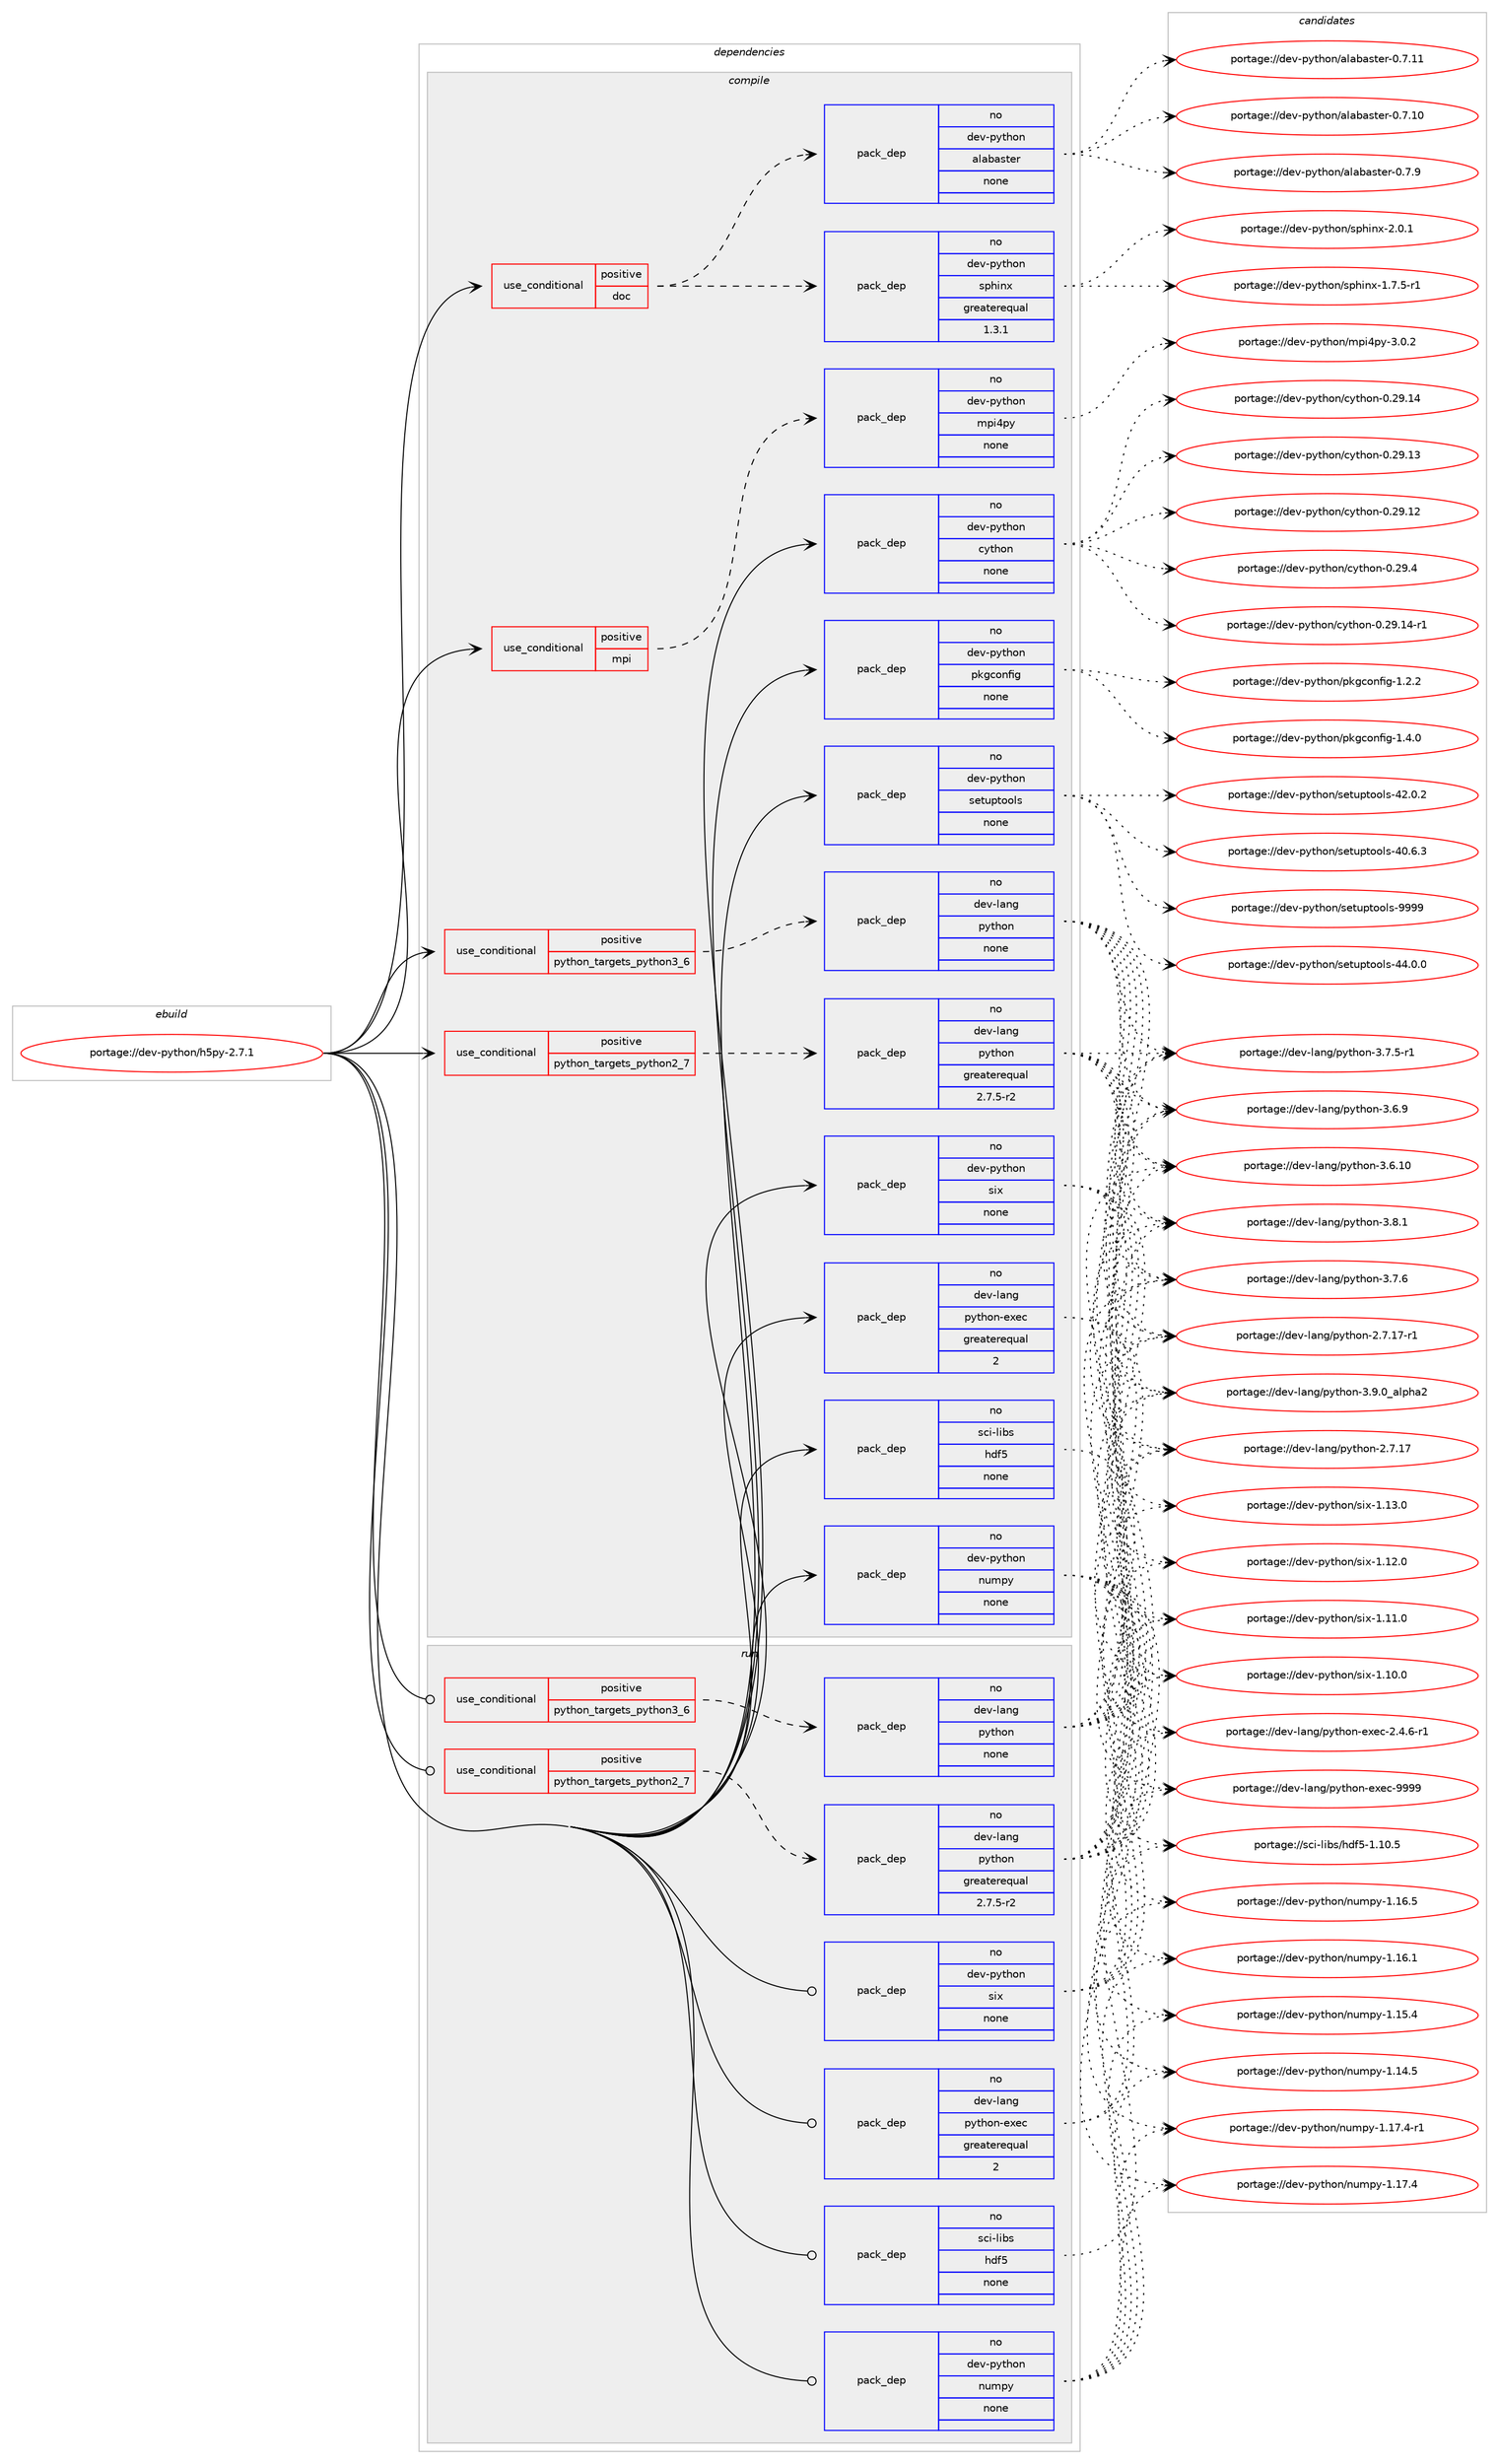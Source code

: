 digraph prolog {

# *************
# Graph options
# *************

newrank=true;
concentrate=true;
compound=true;
graph [rankdir=LR,fontname=Helvetica,fontsize=10,ranksep=1.5];#, ranksep=2.5, nodesep=0.2];
edge  [arrowhead=vee];
node  [fontname=Helvetica,fontsize=10];

# **********
# The ebuild
# **********

subgraph cluster_leftcol {
color=gray;
label=<<i>ebuild</i>>;
id [label="portage://dev-python/h5py-2.7.1", color=red, width=4, href="../dev-python/h5py-2.7.1.svg"];
}

# ****************
# The dependencies
# ****************

subgraph cluster_midcol {
color=gray;
label=<<i>dependencies</i>>;
subgraph cluster_compile {
fillcolor="#eeeeee";
style=filled;
label=<<i>compile</i>>;
subgraph cond114983 {
dependency457227 [label=<<TABLE BORDER="0" CELLBORDER="1" CELLSPACING="0" CELLPADDING="4"><TR><TD ROWSPAN="3" CELLPADDING="10">use_conditional</TD></TR><TR><TD>positive</TD></TR><TR><TD>doc</TD></TR></TABLE>>, shape=none, color=red];
subgraph pack337261 {
dependency457228 [label=<<TABLE BORDER="0" CELLBORDER="1" CELLSPACING="0" CELLPADDING="4" WIDTH="220"><TR><TD ROWSPAN="6" CELLPADDING="30">pack_dep</TD></TR><TR><TD WIDTH="110">no</TD></TR><TR><TD>dev-python</TD></TR><TR><TD>alabaster</TD></TR><TR><TD>none</TD></TR><TR><TD></TD></TR></TABLE>>, shape=none, color=blue];
}
dependency457227:e -> dependency457228:w [weight=20,style="dashed",arrowhead="vee"];
subgraph pack337262 {
dependency457229 [label=<<TABLE BORDER="0" CELLBORDER="1" CELLSPACING="0" CELLPADDING="4" WIDTH="220"><TR><TD ROWSPAN="6" CELLPADDING="30">pack_dep</TD></TR><TR><TD WIDTH="110">no</TD></TR><TR><TD>dev-python</TD></TR><TR><TD>sphinx</TD></TR><TR><TD>greaterequal</TD></TR><TR><TD>1.3.1</TD></TR></TABLE>>, shape=none, color=blue];
}
dependency457227:e -> dependency457229:w [weight=20,style="dashed",arrowhead="vee"];
}
id:e -> dependency457227:w [weight=20,style="solid",arrowhead="vee"];
subgraph cond114984 {
dependency457230 [label=<<TABLE BORDER="0" CELLBORDER="1" CELLSPACING="0" CELLPADDING="4"><TR><TD ROWSPAN="3" CELLPADDING="10">use_conditional</TD></TR><TR><TD>positive</TD></TR><TR><TD>mpi</TD></TR></TABLE>>, shape=none, color=red];
subgraph pack337263 {
dependency457231 [label=<<TABLE BORDER="0" CELLBORDER="1" CELLSPACING="0" CELLPADDING="4" WIDTH="220"><TR><TD ROWSPAN="6" CELLPADDING="30">pack_dep</TD></TR><TR><TD WIDTH="110">no</TD></TR><TR><TD>dev-python</TD></TR><TR><TD>mpi4py</TD></TR><TR><TD>none</TD></TR><TR><TD></TD></TR></TABLE>>, shape=none, color=blue];
}
dependency457230:e -> dependency457231:w [weight=20,style="dashed",arrowhead="vee"];
}
id:e -> dependency457230:w [weight=20,style="solid",arrowhead="vee"];
subgraph cond114985 {
dependency457232 [label=<<TABLE BORDER="0" CELLBORDER="1" CELLSPACING="0" CELLPADDING="4"><TR><TD ROWSPAN="3" CELLPADDING="10">use_conditional</TD></TR><TR><TD>positive</TD></TR><TR><TD>python_targets_python2_7</TD></TR></TABLE>>, shape=none, color=red];
subgraph pack337264 {
dependency457233 [label=<<TABLE BORDER="0" CELLBORDER="1" CELLSPACING="0" CELLPADDING="4" WIDTH="220"><TR><TD ROWSPAN="6" CELLPADDING="30">pack_dep</TD></TR><TR><TD WIDTH="110">no</TD></TR><TR><TD>dev-lang</TD></TR><TR><TD>python</TD></TR><TR><TD>greaterequal</TD></TR><TR><TD>2.7.5-r2</TD></TR></TABLE>>, shape=none, color=blue];
}
dependency457232:e -> dependency457233:w [weight=20,style="dashed",arrowhead="vee"];
}
id:e -> dependency457232:w [weight=20,style="solid",arrowhead="vee"];
subgraph cond114986 {
dependency457234 [label=<<TABLE BORDER="0" CELLBORDER="1" CELLSPACING="0" CELLPADDING="4"><TR><TD ROWSPAN="3" CELLPADDING="10">use_conditional</TD></TR><TR><TD>positive</TD></TR><TR><TD>python_targets_python3_6</TD></TR></TABLE>>, shape=none, color=red];
subgraph pack337265 {
dependency457235 [label=<<TABLE BORDER="0" CELLBORDER="1" CELLSPACING="0" CELLPADDING="4" WIDTH="220"><TR><TD ROWSPAN="6" CELLPADDING="30">pack_dep</TD></TR><TR><TD WIDTH="110">no</TD></TR><TR><TD>dev-lang</TD></TR><TR><TD>python</TD></TR><TR><TD>none</TD></TR><TR><TD></TD></TR></TABLE>>, shape=none, color=blue];
}
dependency457234:e -> dependency457235:w [weight=20,style="dashed",arrowhead="vee"];
}
id:e -> dependency457234:w [weight=20,style="solid",arrowhead="vee"];
subgraph pack337266 {
dependency457236 [label=<<TABLE BORDER="0" CELLBORDER="1" CELLSPACING="0" CELLPADDING="4" WIDTH="220"><TR><TD ROWSPAN="6" CELLPADDING="30">pack_dep</TD></TR><TR><TD WIDTH="110">no</TD></TR><TR><TD>dev-lang</TD></TR><TR><TD>python-exec</TD></TR><TR><TD>greaterequal</TD></TR><TR><TD>2</TD></TR></TABLE>>, shape=none, color=blue];
}
id:e -> dependency457236:w [weight=20,style="solid",arrowhead="vee"];
subgraph pack337267 {
dependency457237 [label=<<TABLE BORDER="0" CELLBORDER="1" CELLSPACING="0" CELLPADDING="4" WIDTH="220"><TR><TD ROWSPAN="6" CELLPADDING="30">pack_dep</TD></TR><TR><TD WIDTH="110">no</TD></TR><TR><TD>dev-python</TD></TR><TR><TD>cython</TD></TR><TR><TD>none</TD></TR><TR><TD></TD></TR></TABLE>>, shape=none, color=blue];
}
id:e -> dependency457237:w [weight=20,style="solid",arrowhead="vee"];
subgraph pack337268 {
dependency457238 [label=<<TABLE BORDER="0" CELLBORDER="1" CELLSPACING="0" CELLPADDING="4" WIDTH="220"><TR><TD ROWSPAN="6" CELLPADDING="30">pack_dep</TD></TR><TR><TD WIDTH="110">no</TD></TR><TR><TD>dev-python</TD></TR><TR><TD>numpy</TD></TR><TR><TD>none</TD></TR><TR><TD></TD></TR></TABLE>>, shape=none, color=blue];
}
id:e -> dependency457238:w [weight=20,style="solid",arrowhead="vee"];
subgraph pack337269 {
dependency457239 [label=<<TABLE BORDER="0" CELLBORDER="1" CELLSPACING="0" CELLPADDING="4" WIDTH="220"><TR><TD ROWSPAN="6" CELLPADDING="30">pack_dep</TD></TR><TR><TD WIDTH="110">no</TD></TR><TR><TD>dev-python</TD></TR><TR><TD>pkgconfig</TD></TR><TR><TD>none</TD></TR><TR><TD></TD></TR></TABLE>>, shape=none, color=blue];
}
id:e -> dependency457239:w [weight=20,style="solid",arrowhead="vee"];
subgraph pack337270 {
dependency457240 [label=<<TABLE BORDER="0" CELLBORDER="1" CELLSPACING="0" CELLPADDING="4" WIDTH="220"><TR><TD ROWSPAN="6" CELLPADDING="30">pack_dep</TD></TR><TR><TD WIDTH="110">no</TD></TR><TR><TD>dev-python</TD></TR><TR><TD>setuptools</TD></TR><TR><TD>none</TD></TR><TR><TD></TD></TR></TABLE>>, shape=none, color=blue];
}
id:e -> dependency457240:w [weight=20,style="solid",arrowhead="vee"];
subgraph pack337271 {
dependency457241 [label=<<TABLE BORDER="0" CELLBORDER="1" CELLSPACING="0" CELLPADDING="4" WIDTH="220"><TR><TD ROWSPAN="6" CELLPADDING="30">pack_dep</TD></TR><TR><TD WIDTH="110">no</TD></TR><TR><TD>dev-python</TD></TR><TR><TD>six</TD></TR><TR><TD>none</TD></TR><TR><TD></TD></TR></TABLE>>, shape=none, color=blue];
}
id:e -> dependency457241:w [weight=20,style="solid",arrowhead="vee"];
subgraph pack337272 {
dependency457242 [label=<<TABLE BORDER="0" CELLBORDER="1" CELLSPACING="0" CELLPADDING="4" WIDTH="220"><TR><TD ROWSPAN="6" CELLPADDING="30">pack_dep</TD></TR><TR><TD WIDTH="110">no</TD></TR><TR><TD>sci-libs</TD></TR><TR><TD>hdf5</TD></TR><TR><TD>none</TD></TR><TR><TD></TD></TR></TABLE>>, shape=none, color=blue];
}
id:e -> dependency457242:w [weight=20,style="solid",arrowhead="vee"];
}
subgraph cluster_compileandrun {
fillcolor="#eeeeee";
style=filled;
label=<<i>compile and run</i>>;
}
subgraph cluster_run {
fillcolor="#eeeeee";
style=filled;
label=<<i>run</i>>;
subgraph cond114987 {
dependency457243 [label=<<TABLE BORDER="0" CELLBORDER="1" CELLSPACING="0" CELLPADDING="4"><TR><TD ROWSPAN="3" CELLPADDING="10">use_conditional</TD></TR><TR><TD>positive</TD></TR><TR><TD>python_targets_python2_7</TD></TR></TABLE>>, shape=none, color=red];
subgraph pack337273 {
dependency457244 [label=<<TABLE BORDER="0" CELLBORDER="1" CELLSPACING="0" CELLPADDING="4" WIDTH="220"><TR><TD ROWSPAN="6" CELLPADDING="30">pack_dep</TD></TR><TR><TD WIDTH="110">no</TD></TR><TR><TD>dev-lang</TD></TR><TR><TD>python</TD></TR><TR><TD>greaterequal</TD></TR><TR><TD>2.7.5-r2</TD></TR></TABLE>>, shape=none, color=blue];
}
dependency457243:e -> dependency457244:w [weight=20,style="dashed",arrowhead="vee"];
}
id:e -> dependency457243:w [weight=20,style="solid",arrowhead="odot"];
subgraph cond114988 {
dependency457245 [label=<<TABLE BORDER="0" CELLBORDER="1" CELLSPACING="0" CELLPADDING="4"><TR><TD ROWSPAN="3" CELLPADDING="10">use_conditional</TD></TR><TR><TD>positive</TD></TR><TR><TD>python_targets_python3_6</TD></TR></TABLE>>, shape=none, color=red];
subgraph pack337274 {
dependency457246 [label=<<TABLE BORDER="0" CELLBORDER="1" CELLSPACING="0" CELLPADDING="4" WIDTH="220"><TR><TD ROWSPAN="6" CELLPADDING="30">pack_dep</TD></TR><TR><TD WIDTH="110">no</TD></TR><TR><TD>dev-lang</TD></TR><TR><TD>python</TD></TR><TR><TD>none</TD></TR><TR><TD></TD></TR></TABLE>>, shape=none, color=blue];
}
dependency457245:e -> dependency457246:w [weight=20,style="dashed",arrowhead="vee"];
}
id:e -> dependency457245:w [weight=20,style="solid",arrowhead="odot"];
subgraph pack337275 {
dependency457247 [label=<<TABLE BORDER="0" CELLBORDER="1" CELLSPACING="0" CELLPADDING="4" WIDTH="220"><TR><TD ROWSPAN="6" CELLPADDING="30">pack_dep</TD></TR><TR><TD WIDTH="110">no</TD></TR><TR><TD>dev-lang</TD></TR><TR><TD>python-exec</TD></TR><TR><TD>greaterequal</TD></TR><TR><TD>2</TD></TR></TABLE>>, shape=none, color=blue];
}
id:e -> dependency457247:w [weight=20,style="solid",arrowhead="odot"];
subgraph pack337276 {
dependency457248 [label=<<TABLE BORDER="0" CELLBORDER="1" CELLSPACING="0" CELLPADDING="4" WIDTH="220"><TR><TD ROWSPAN="6" CELLPADDING="30">pack_dep</TD></TR><TR><TD WIDTH="110">no</TD></TR><TR><TD>dev-python</TD></TR><TR><TD>numpy</TD></TR><TR><TD>none</TD></TR><TR><TD></TD></TR></TABLE>>, shape=none, color=blue];
}
id:e -> dependency457248:w [weight=20,style="solid",arrowhead="odot"];
subgraph pack337277 {
dependency457249 [label=<<TABLE BORDER="0" CELLBORDER="1" CELLSPACING="0" CELLPADDING="4" WIDTH="220"><TR><TD ROWSPAN="6" CELLPADDING="30">pack_dep</TD></TR><TR><TD WIDTH="110">no</TD></TR><TR><TD>dev-python</TD></TR><TR><TD>six</TD></TR><TR><TD>none</TD></TR><TR><TD></TD></TR></TABLE>>, shape=none, color=blue];
}
id:e -> dependency457249:w [weight=20,style="solid",arrowhead="odot"];
subgraph pack337278 {
dependency457250 [label=<<TABLE BORDER="0" CELLBORDER="1" CELLSPACING="0" CELLPADDING="4" WIDTH="220"><TR><TD ROWSPAN="6" CELLPADDING="30">pack_dep</TD></TR><TR><TD WIDTH="110">no</TD></TR><TR><TD>sci-libs</TD></TR><TR><TD>hdf5</TD></TR><TR><TD>none</TD></TR><TR><TD></TD></TR></TABLE>>, shape=none, color=blue];
}
id:e -> dependency457250:w [weight=20,style="solid",arrowhead="odot"];
}
}

# **************
# The candidates
# **************

subgraph cluster_choices {
rank=same;
color=gray;
label=<<i>candidates</i>>;

subgraph choice337261 {
color=black;
nodesep=1;
choice100101118451121211161041111104797108979897115116101114454846554657 [label="portage://dev-python/alabaster-0.7.9", color=red, width=4,href="../dev-python/alabaster-0.7.9.svg"];
choice10010111845112121116104111110479710897989711511610111445484655464949 [label="portage://dev-python/alabaster-0.7.11", color=red, width=4,href="../dev-python/alabaster-0.7.11.svg"];
choice10010111845112121116104111110479710897989711511610111445484655464948 [label="portage://dev-python/alabaster-0.7.10", color=red, width=4,href="../dev-python/alabaster-0.7.10.svg"];
dependency457228:e -> choice100101118451121211161041111104797108979897115116101114454846554657:w [style=dotted,weight="100"];
dependency457228:e -> choice10010111845112121116104111110479710897989711511610111445484655464949:w [style=dotted,weight="100"];
dependency457228:e -> choice10010111845112121116104111110479710897989711511610111445484655464948:w [style=dotted,weight="100"];
}
subgraph choice337262 {
color=black;
nodesep=1;
choice1001011184511212111610411111047115112104105110120455046484649 [label="portage://dev-python/sphinx-2.0.1", color=red, width=4,href="../dev-python/sphinx-2.0.1.svg"];
choice10010111845112121116104111110471151121041051101204549465546534511449 [label="portage://dev-python/sphinx-1.7.5-r1", color=red, width=4,href="../dev-python/sphinx-1.7.5-r1.svg"];
dependency457229:e -> choice1001011184511212111610411111047115112104105110120455046484649:w [style=dotted,weight="100"];
dependency457229:e -> choice10010111845112121116104111110471151121041051101204549465546534511449:w [style=dotted,weight="100"];
}
subgraph choice337263 {
color=black;
nodesep=1;
choice100101118451121211161041111104710911210552112121455146484650 [label="portage://dev-python/mpi4py-3.0.2", color=red, width=4,href="../dev-python/mpi4py-3.0.2.svg"];
dependency457231:e -> choice100101118451121211161041111104710911210552112121455146484650:w [style=dotted,weight="100"];
}
subgraph choice337264 {
color=black;
nodesep=1;
choice10010111845108971101034711212111610411111045514657464895971081121049750 [label="portage://dev-lang/python-3.9.0_alpha2", color=red, width=4,href="../dev-lang/python-3.9.0_alpha2.svg"];
choice100101118451089711010347112121116104111110455146564649 [label="portage://dev-lang/python-3.8.1", color=red, width=4,href="../dev-lang/python-3.8.1.svg"];
choice100101118451089711010347112121116104111110455146554654 [label="portage://dev-lang/python-3.7.6", color=red, width=4,href="../dev-lang/python-3.7.6.svg"];
choice1001011184510897110103471121211161041111104551465546534511449 [label="portage://dev-lang/python-3.7.5-r1", color=red, width=4,href="../dev-lang/python-3.7.5-r1.svg"];
choice100101118451089711010347112121116104111110455146544657 [label="portage://dev-lang/python-3.6.9", color=red, width=4,href="../dev-lang/python-3.6.9.svg"];
choice10010111845108971101034711212111610411111045514654464948 [label="portage://dev-lang/python-3.6.10", color=red, width=4,href="../dev-lang/python-3.6.10.svg"];
choice100101118451089711010347112121116104111110455046554649554511449 [label="portage://dev-lang/python-2.7.17-r1", color=red, width=4,href="../dev-lang/python-2.7.17-r1.svg"];
choice10010111845108971101034711212111610411111045504655464955 [label="portage://dev-lang/python-2.7.17", color=red, width=4,href="../dev-lang/python-2.7.17.svg"];
dependency457233:e -> choice10010111845108971101034711212111610411111045514657464895971081121049750:w [style=dotted,weight="100"];
dependency457233:e -> choice100101118451089711010347112121116104111110455146564649:w [style=dotted,weight="100"];
dependency457233:e -> choice100101118451089711010347112121116104111110455146554654:w [style=dotted,weight="100"];
dependency457233:e -> choice1001011184510897110103471121211161041111104551465546534511449:w [style=dotted,weight="100"];
dependency457233:e -> choice100101118451089711010347112121116104111110455146544657:w [style=dotted,weight="100"];
dependency457233:e -> choice10010111845108971101034711212111610411111045514654464948:w [style=dotted,weight="100"];
dependency457233:e -> choice100101118451089711010347112121116104111110455046554649554511449:w [style=dotted,weight="100"];
dependency457233:e -> choice10010111845108971101034711212111610411111045504655464955:w [style=dotted,weight="100"];
}
subgraph choice337265 {
color=black;
nodesep=1;
choice10010111845108971101034711212111610411111045514657464895971081121049750 [label="portage://dev-lang/python-3.9.0_alpha2", color=red, width=4,href="../dev-lang/python-3.9.0_alpha2.svg"];
choice100101118451089711010347112121116104111110455146564649 [label="portage://dev-lang/python-3.8.1", color=red, width=4,href="../dev-lang/python-3.8.1.svg"];
choice100101118451089711010347112121116104111110455146554654 [label="portage://dev-lang/python-3.7.6", color=red, width=4,href="../dev-lang/python-3.7.6.svg"];
choice1001011184510897110103471121211161041111104551465546534511449 [label="portage://dev-lang/python-3.7.5-r1", color=red, width=4,href="../dev-lang/python-3.7.5-r1.svg"];
choice100101118451089711010347112121116104111110455146544657 [label="portage://dev-lang/python-3.6.9", color=red, width=4,href="../dev-lang/python-3.6.9.svg"];
choice10010111845108971101034711212111610411111045514654464948 [label="portage://dev-lang/python-3.6.10", color=red, width=4,href="../dev-lang/python-3.6.10.svg"];
choice100101118451089711010347112121116104111110455046554649554511449 [label="portage://dev-lang/python-2.7.17-r1", color=red, width=4,href="../dev-lang/python-2.7.17-r1.svg"];
choice10010111845108971101034711212111610411111045504655464955 [label="portage://dev-lang/python-2.7.17", color=red, width=4,href="../dev-lang/python-2.7.17.svg"];
dependency457235:e -> choice10010111845108971101034711212111610411111045514657464895971081121049750:w [style=dotted,weight="100"];
dependency457235:e -> choice100101118451089711010347112121116104111110455146564649:w [style=dotted,weight="100"];
dependency457235:e -> choice100101118451089711010347112121116104111110455146554654:w [style=dotted,weight="100"];
dependency457235:e -> choice1001011184510897110103471121211161041111104551465546534511449:w [style=dotted,weight="100"];
dependency457235:e -> choice100101118451089711010347112121116104111110455146544657:w [style=dotted,weight="100"];
dependency457235:e -> choice10010111845108971101034711212111610411111045514654464948:w [style=dotted,weight="100"];
dependency457235:e -> choice100101118451089711010347112121116104111110455046554649554511449:w [style=dotted,weight="100"];
dependency457235:e -> choice10010111845108971101034711212111610411111045504655464955:w [style=dotted,weight="100"];
}
subgraph choice337266 {
color=black;
nodesep=1;
choice10010111845108971101034711212111610411111045101120101994557575757 [label="portage://dev-lang/python-exec-9999", color=red, width=4,href="../dev-lang/python-exec-9999.svg"];
choice10010111845108971101034711212111610411111045101120101994550465246544511449 [label="portage://dev-lang/python-exec-2.4.6-r1", color=red, width=4,href="../dev-lang/python-exec-2.4.6-r1.svg"];
dependency457236:e -> choice10010111845108971101034711212111610411111045101120101994557575757:w [style=dotted,weight="100"];
dependency457236:e -> choice10010111845108971101034711212111610411111045101120101994550465246544511449:w [style=dotted,weight="100"];
}
subgraph choice337267 {
color=black;
nodesep=1;
choice10010111845112121116104111110479912111610411111045484650574652 [label="portage://dev-python/cython-0.29.4", color=red, width=4,href="../dev-python/cython-0.29.4.svg"];
choice10010111845112121116104111110479912111610411111045484650574649524511449 [label="portage://dev-python/cython-0.29.14-r1", color=red, width=4,href="../dev-python/cython-0.29.14-r1.svg"];
choice1001011184511212111610411111047991211161041111104548465057464952 [label="portage://dev-python/cython-0.29.14", color=red, width=4,href="../dev-python/cython-0.29.14.svg"];
choice1001011184511212111610411111047991211161041111104548465057464951 [label="portage://dev-python/cython-0.29.13", color=red, width=4,href="../dev-python/cython-0.29.13.svg"];
choice1001011184511212111610411111047991211161041111104548465057464950 [label="portage://dev-python/cython-0.29.12", color=red, width=4,href="../dev-python/cython-0.29.12.svg"];
dependency457237:e -> choice10010111845112121116104111110479912111610411111045484650574652:w [style=dotted,weight="100"];
dependency457237:e -> choice10010111845112121116104111110479912111610411111045484650574649524511449:w [style=dotted,weight="100"];
dependency457237:e -> choice1001011184511212111610411111047991211161041111104548465057464952:w [style=dotted,weight="100"];
dependency457237:e -> choice1001011184511212111610411111047991211161041111104548465057464951:w [style=dotted,weight="100"];
dependency457237:e -> choice1001011184511212111610411111047991211161041111104548465057464950:w [style=dotted,weight="100"];
}
subgraph choice337268 {
color=black;
nodesep=1;
choice1001011184511212111610411111047110117109112121454946495546524511449 [label="portage://dev-python/numpy-1.17.4-r1", color=red, width=4,href="../dev-python/numpy-1.17.4-r1.svg"];
choice100101118451121211161041111104711011710911212145494649554652 [label="portage://dev-python/numpy-1.17.4", color=red, width=4,href="../dev-python/numpy-1.17.4.svg"];
choice100101118451121211161041111104711011710911212145494649544653 [label="portage://dev-python/numpy-1.16.5", color=red, width=4,href="../dev-python/numpy-1.16.5.svg"];
choice100101118451121211161041111104711011710911212145494649544649 [label="portage://dev-python/numpy-1.16.1", color=red, width=4,href="../dev-python/numpy-1.16.1.svg"];
choice100101118451121211161041111104711011710911212145494649534652 [label="portage://dev-python/numpy-1.15.4", color=red, width=4,href="../dev-python/numpy-1.15.4.svg"];
choice100101118451121211161041111104711011710911212145494649524653 [label="portage://dev-python/numpy-1.14.5", color=red, width=4,href="../dev-python/numpy-1.14.5.svg"];
dependency457238:e -> choice1001011184511212111610411111047110117109112121454946495546524511449:w [style=dotted,weight="100"];
dependency457238:e -> choice100101118451121211161041111104711011710911212145494649554652:w [style=dotted,weight="100"];
dependency457238:e -> choice100101118451121211161041111104711011710911212145494649544653:w [style=dotted,weight="100"];
dependency457238:e -> choice100101118451121211161041111104711011710911212145494649544649:w [style=dotted,weight="100"];
dependency457238:e -> choice100101118451121211161041111104711011710911212145494649534652:w [style=dotted,weight="100"];
dependency457238:e -> choice100101118451121211161041111104711011710911212145494649524653:w [style=dotted,weight="100"];
}
subgraph choice337269 {
color=black;
nodesep=1;
choice100101118451121211161041111104711210710399111110102105103454946524648 [label="portage://dev-python/pkgconfig-1.4.0", color=red, width=4,href="../dev-python/pkgconfig-1.4.0.svg"];
choice100101118451121211161041111104711210710399111110102105103454946504650 [label="portage://dev-python/pkgconfig-1.2.2", color=red, width=4,href="../dev-python/pkgconfig-1.2.2.svg"];
dependency457239:e -> choice100101118451121211161041111104711210710399111110102105103454946524648:w [style=dotted,weight="100"];
dependency457239:e -> choice100101118451121211161041111104711210710399111110102105103454946504650:w [style=dotted,weight="100"];
}
subgraph choice337270 {
color=black;
nodesep=1;
choice10010111845112121116104111110471151011161171121161111111081154557575757 [label="portage://dev-python/setuptools-9999", color=red, width=4,href="../dev-python/setuptools-9999.svg"];
choice100101118451121211161041111104711510111611711211611111110811545525246484648 [label="portage://dev-python/setuptools-44.0.0", color=red, width=4,href="../dev-python/setuptools-44.0.0.svg"];
choice100101118451121211161041111104711510111611711211611111110811545525046484650 [label="portage://dev-python/setuptools-42.0.2", color=red, width=4,href="../dev-python/setuptools-42.0.2.svg"];
choice100101118451121211161041111104711510111611711211611111110811545524846544651 [label="portage://dev-python/setuptools-40.6.3", color=red, width=4,href="../dev-python/setuptools-40.6.3.svg"];
dependency457240:e -> choice10010111845112121116104111110471151011161171121161111111081154557575757:w [style=dotted,weight="100"];
dependency457240:e -> choice100101118451121211161041111104711510111611711211611111110811545525246484648:w [style=dotted,weight="100"];
dependency457240:e -> choice100101118451121211161041111104711510111611711211611111110811545525046484650:w [style=dotted,weight="100"];
dependency457240:e -> choice100101118451121211161041111104711510111611711211611111110811545524846544651:w [style=dotted,weight="100"];
}
subgraph choice337271 {
color=black;
nodesep=1;
choice100101118451121211161041111104711510512045494649514648 [label="portage://dev-python/six-1.13.0", color=red, width=4,href="../dev-python/six-1.13.0.svg"];
choice100101118451121211161041111104711510512045494649504648 [label="portage://dev-python/six-1.12.0", color=red, width=4,href="../dev-python/six-1.12.0.svg"];
choice100101118451121211161041111104711510512045494649494648 [label="portage://dev-python/six-1.11.0", color=red, width=4,href="../dev-python/six-1.11.0.svg"];
choice100101118451121211161041111104711510512045494649484648 [label="portage://dev-python/six-1.10.0", color=red, width=4,href="../dev-python/six-1.10.0.svg"];
dependency457241:e -> choice100101118451121211161041111104711510512045494649514648:w [style=dotted,weight="100"];
dependency457241:e -> choice100101118451121211161041111104711510512045494649504648:w [style=dotted,weight="100"];
dependency457241:e -> choice100101118451121211161041111104711510512045494649494648:w [style=dotted,weight="100"];
dependency457241:e -> choice100101118451121211161041111104711510512045494649484648:w [style=dotted,weight="100"];
}
subgraph choice337272 {
color=black;
nodesep=1;
choice115991054510810598115471041001025345494649484653 [label="portage://sci-libs/hdf5-1.10.5", color=red, width=4,href="../sci-libs/hdf5-1.10.5.svg"];
dependency457242:e -> choice115991054510810598115471041001025345494649484653:w [style=dotted,weight="100"];
}
subgraph choice337273 {
color=black;
nodesep=1;
choice10010111845108971101034711212111610411111045514657464895971081121049750 [label="portage://dev-lang/python-3.9.0_alpha2", color=red, width=4,href="../dev-lang/python-3.9.0_alpha2.svg"];
choice100101118451089711010347112121116104111110455146564649 [label="portage://dev-lang/python-3.8.1", color=red, width=4,href="../dev-lang/python-3.8.1.svg"];
choice100101118451089711010347112121116104111110455146554654 [label="portage://dev-lang/python-3.7.6", color=red, width=4,href="../dev-lang/python-3.7.6.svg"];
choice1001011184510897110103471121211161041111104551465546534511449 [label="portage://dev-lang/python-3.7.5-r1", color=red, width=4,href="../dev-lang/python-3.7.5-r1.svg"];
choice100101118451089711010347112121116104111110455146544657 [label="portage://dev-lang/python-3.6.9", color=red, width=4,href="../dev-lang/python-3.6.9.svg"];
choice10010111845108971101034711212111610411111045514654464948 [label="portage://dev-lang/python-3.6.10", color=red, width=4,href="../dev-lang/python-3.6.10.svg"];
choice100101118451089711010347112121116104111110455046554649554511449 [label="portage://dev-lang/python-2.7.17-r1", color=red, width=4,href="../dev-lang/python-2.7.17-r1.svg"];
choice10010111845108971101034711212111610411111045504655464955 [label="portage://dev-lang/python-2.7.17", color=red, width=4,href="../dev-lang/python-2.7.17.svg"];
dependency457244:e -> choice10010111845108971101034711212111610411111045514657464895971081121049750:w [style=dotted,weight="100"];
dependency457244:e -> choice100101118451089711010347112121116104111110455146564649:w [style=dotted,weight="100"];
dependency457244:e -> choice100101118451089711010347112121116104111110455146554654:w [style=dotted,weight="100"];
dependency457244:e -> choice1001011184510897110103471121211161041111104551465546534511449:w [style=dotted,weight="100"];
dependency457244:e -> choice100101118451089711010347112121116104111110455146544657:w [style=dotted,weight="100"];
dependency457244:e -> choice10010111845108971101034711212111610411111045514654464948:w [style=dotted,weight="100"];
dependency457244:e -> choice100101118451089711010347112121116104111110455046554649554511449:w [style=dotted,weight="100"];
dependency457244:e -> choice10010111845108971101034711212111610411111045504655464955:w [style=dotted,weight="100"];
}
subgraph choice337274 {
color=black;
nodesep=1;
choice10010111845108971101034711212111610411111045514657464895971081121049750 [label="portage://dev-lang/python-3.9.0_alpha2", color=red, width=4,href="../dev-lang/python-3.9.0_alpha2.svg"];
choice100101118451089711010347112121116104111110455146564649 [label="portage://dev-lang/python-3.8.1", color=red, width=4,href="../dev-lang/python-3.8.1.svg"];
choice100101118451089711010347112121116104111110455146554654 [label="portage://dev-lang/python-3.7.6", color=red, width=4,href="../dev-lang/python-3.7.6.svg"];
choice1001011184510897110103471121211161041111104551465546534511449 [label="portage://dev-lang/python-3.7.5-r1", color=red, width=4,href="../dev-lang/python-3.7.5-r1.svg"];
choice100101118451089711010347112121116104111110455146544657 [label="portage://dev-lang/python-3.6.9", color=red, width=4,href="../dev-lang/python-3.6.9.svg"];
choice10010111845108971101034711212111610411111045514654464948 [label="portage://dev-lang/python-3.6.10", color=red, width=4,href="../dev-lang/python-3.6.10.svg"];
choice100101118451089711010347112121116104111110455046554649554511449 [label="portage://dev-lang/python-2.7.17-r1", color=red, width=4,href="../dev-lang/python-2.7.17-r1.svg"];
choice10010111845108971101034711212111610411111045504655464955 [label="portage://dev-lang/python-2.7.17", color=red, width=4,href="../dev-lang/python-2.7.17.svg"];
dependency457246:e -> choice10010111845108971101034711212111610411111045514657464895971081121049750:w [style=dotted,weight="100"];
dependency457246:e -> choice100101118451089711010347112121116104111110455146564649:w [style=dotted,weight="100"];
dependency457246:e -> choice100101118451089711010347112121116104111110455146554654:w [style=dotted,weight="100"];
dependency457246:e -> choice1001011184510897110103471121211161041111104551465546534511449:w [style=dotted,weight="100"];
dependency457246:e -> choice100101118451089711010347112121116104111110455146544657:w [style=dotted,weight="100"];
dependency457246:e -> choice10010111845108971101034711212111610411111045514654464948:w [style=dotted,weight="100"];
dependency457246:e -> choice100101118451089711010347112121116104111110455046554649554511449:w [style=dotted,weight="100"];
dependency457246:e -> choice10010111845108971101034711212111610411111045504655464955:w [style=dotted,weight="100"];
}
subgraph choice337275 {
color=black;
nodesep=1;
choice10010111845108971101034711212111610411111045101120101994557575757 [label="portage://dev-lang/python-exec-9999", color=red, width=4,href="../dev-lang/python-exec-9999.svg"];
choice10010111845108971101034711212111610411111045101120101994550465246544511449 [label="portage://dev-lang/python-exec-2.4.6-r1", color=red, width=4,href="../dev-lang/python-exec-2.4.6-r1.svg"];
dependency457247:e -> choice10010111845108971101034711212111610411111045101120101994557575757:w [style=dotted,weight="100"];
dependency457247:e -> choice10010111845108971101034711212111610411111045101120101994550465246544511449:w [style=dotted,weight="100"];
}
subgraph choice337276 {
color=black;
nodesep=1;
choice1001011184511212111610411111047110117109112121454946495546524511449 [label="portage://dev-python/numpy-1.17.4-r1", color=red, width=4,href="../dev-python/numpy-1.17.4-r1.svg"];
choice100101118451121211161041111104711011710911212145494649554652 [label="portage://dev-python/numpy-1.17.4", color=red, width=4,href="../dev-python/numpy-1.17.4.svg"];
choice100101118451121211161041111104711011710911212145494649544653 [label="portage://dev-python/numpy-1.16.5", color=red, width=4,href="../dev-python/numpy-1.16.5.svg"];
choice100101118451121211161041111104711011710911212145494649544649 [label="portage://dev-python/numpy-1.16.1", color=red, width=4,href="../dev-python/numpy-1.16.1.svg"];
choice100101118451121211161041111104711011710911212145494649534652 [label="portage://dev-python/numpy-1.15.4", color=red, width=4,href="../dev-python/numpy-1.15.4.svg"];
choice100101118451121211161041111104711011710911212145494649524653 [label="portage://dev-python/numpy-1.14.5", color=red, width=4,href="../dev-python/numpy-1.14.5.svg"];
dependency457248:e -> choice1001011184511212111610411111047110117109112121454946495546524511449:w [style=dotted,weight="100"];
dependency457248:e -> choice100101118451121211161041111104711011710911212145494649554652:w [style=dotted,weight="100"];
dependency457248:e -> choice100101118451121211161041111104711011710911212145494649544653:w [style=dotted,weight="100"];
dependency457248:e -> choice100101118451121211161041111104711011710911212145494649544649:w [style=dotted,weight="100"];
dependency457248:e -> choice100101118451121211161041111104711011710911212145494649534652:w [style=dotted,weight="100"];
dependency457248:e -> choice100101118451121211161041111104711011710911212145494649524653:w [style=dotted,weight="100"];
}
subgraph choice337277 {
color=black;
nodesep=1;
choice100101118451121211161041111104711510512045494649514648 [label="portage://dev-python/six-1.13.0", color=red, width=4,href="../dev-python/six-1.13.0.svg"];
choice100101118451121211161041111104711510512045494649504648 [label="portage://dev-python/six-1.12.0", color=red, width=4,href="../dev-python/six-1.12.0.svg"];
choice100101118451121211161041111104711510512045494649494648 [label="portage://dev-python/six-1.11.0", color=red, width=4,href="../dev-python/six-1.11.0.svg"];
choice100101118451121211161041111104711510512045494649484648 [label="portage://dev-python/six-1.10.0", color=red, width=4,href="../dev-python/six-1.10.0.svg"];
dependency457249:e -> choice100101118451121211161041111104711510512045494649514648:w [style=dotted,weight="100"];
dependency457249:e -> choice100101118451121211161041111104711510512045494649504648:w [style=dotted,weight="100"];
dependency457249:e -> choice100101118451121211161041111104711510512045494649494648:w [style=dotted,weight="100"];
dependency457249:e -> choice100101118451121211161041111104711510512045494649484648:w [style=dotted,weight="100"];
}
subgraph choice337278 {
color=black;
nodesep=1;
choice115991054510810598115471041001025345494649484653 [label="portage://sci-libs/hdf5-1.10.5", color=red, width=4,href="../sci-libs/hdf5-1.10.5.svg"];
dependency457250:e -> choice115991054510810598115471041001025345494649484653:w [style=dotted,weight="100"];
}
}

}
